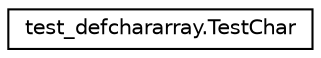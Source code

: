 digraph "Graphical Class Hierarchy"
{
 // LATEX_PDF_SIZE
  edge [fontname="Helvetica",fontsize="10",labelfontname="Helvetica",labelfontsize="10"];
  node [fontname="Helvetica",fontsize="10",shape=record];
  rankdir="LR";
  Node0 [label="test_defchararray.TestChar",height=0.2,width=0.4,color="black", fillcolor="white", style="filled",URL="$classtest__defchararray_1_1TestChar.html",tooltip=" "];
}
